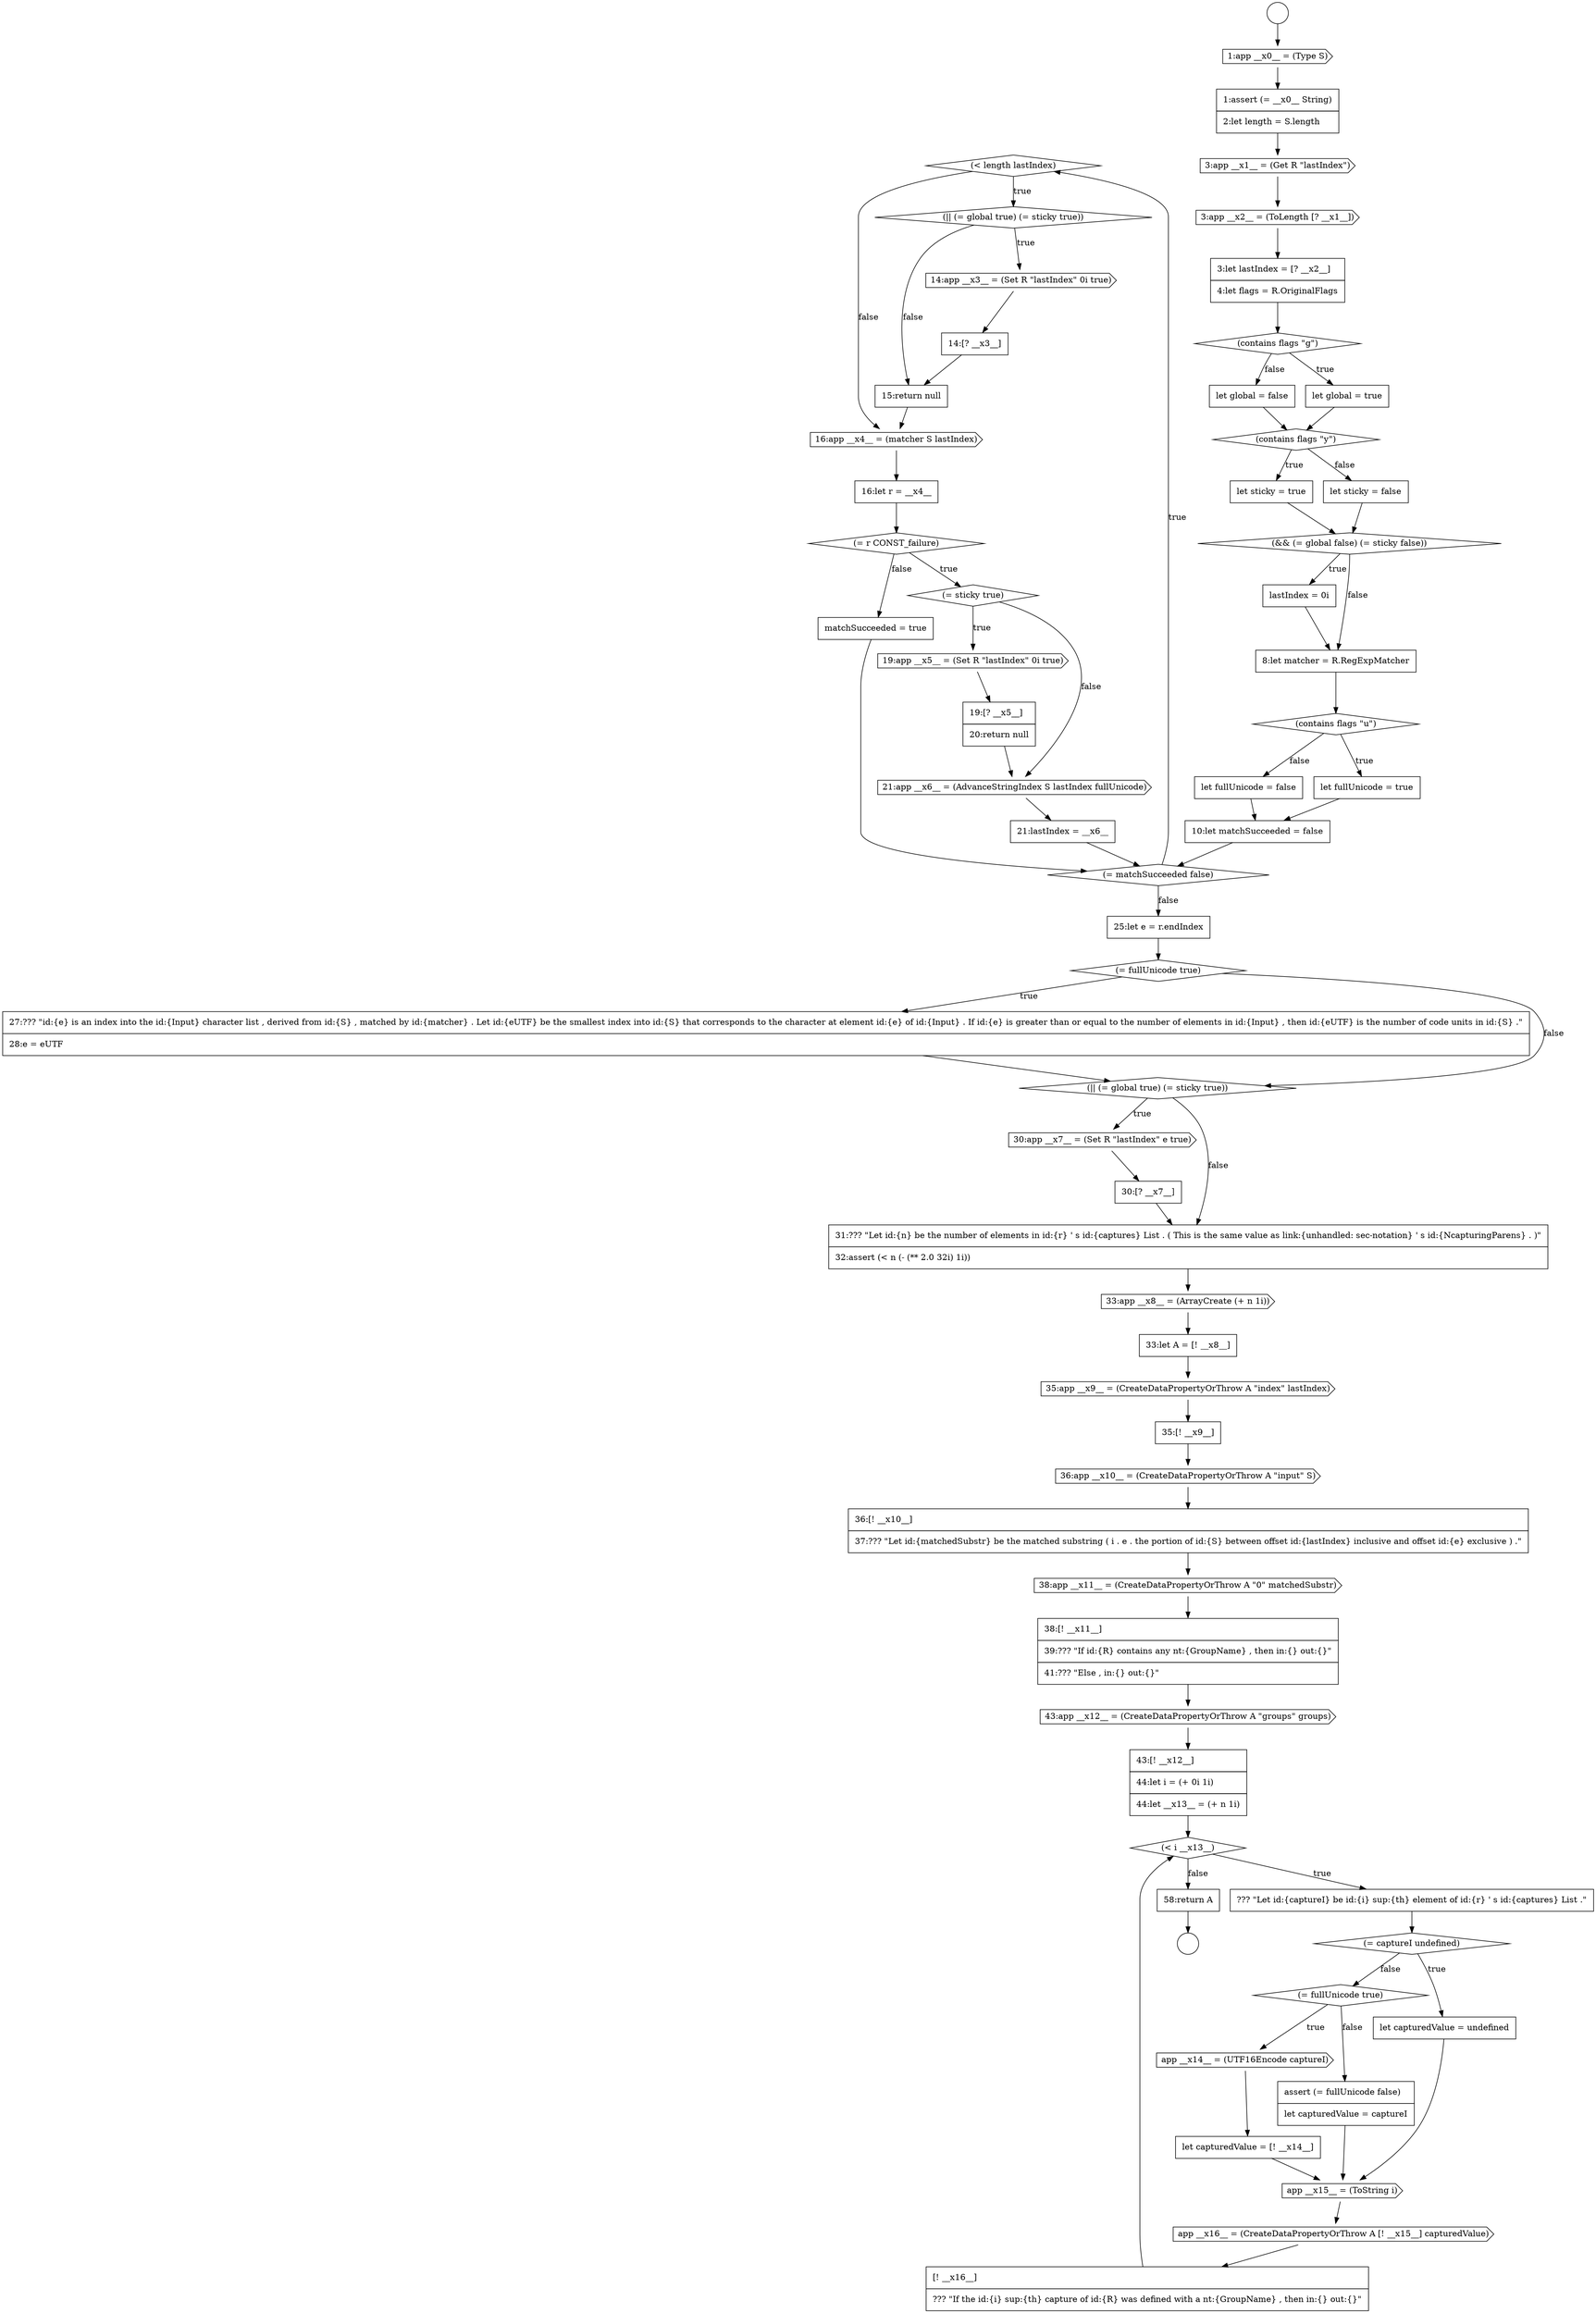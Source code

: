 digraph {
  node14709 [shape=diamond, label=<<font color="black">(&lt; length lastIndex)</font>> color="black" fillcolor="white" style=filled]
  node14716 [shape=diamond, label=<<font color="black">(= r CONST_failure)</font>> color="black" fillcolor="white" style=filled]
  node14751 [shape=none, margin=0, label=<<font color="black">
    <table border="0" cellborder="1" cellspacing="0" cellpadding="10">
      <tr><td align="left">58:return A</td></tr>
    </table>
  </font>> color="black" fillcolor="white" style=filled]
  node14697 [shape=none, margin=0, label=<<font color="black">
    <table border="0" cellborder="1" cellspacing="0" cellpadding="10">
      <tr><td align="left">let global = false</td></tr>
    </table>
  </font>> color="black" fillcolor="white" style=filled]
  node14733 [shape=none, margin=0, label=<<font color="black">
    <table border="0" cellborder="1" cellspacing="0" cellpadding="10">
      <tr><td align="left">35:[! __x9__]</td></tr>
    </table>
  </font>> color="black" fillcolor="white" style=filled]
  node14745 [shape=cds, label=<<font color="black">app __x14__ = (UTF16Encode captureI)</font>> color="black" fillcolor="white" style=filled]
  node14735 [shape=none, margin=0, label=<<font color="black">
    <table border="0" cellborder="1" cellspacing="0" cellpadding="10">
      <tr><td align="left">36:[! __x10__]</td></tr>
      <tr><td align="left">37:??? &quot;Let id:{matchedSubstr} be the matched substring ( i . e . the portion of id:{S} between offset id:{lastIndex} inclusive and offset id:{e} exclusive ) .&quot;</td></tr>
    </table>
  </font>> color="black" fillcolor="white" style=filled]
  node14725 [shape=none, margin=0, label=<<font color="black">
    <table border="0" cellborder="1" cellspacing="0" cellpadding="10">
      <tr><td align="left">27:??? &quot;id:{e} is an index into the id:{Input} character list , derived from id:{S} , matched by id:{matcher} . Let id:{eUTF} be the smallest index into id:{S} that corresponds to the character at element id:{e} of id:{Input} . If id:{e} is greater than or equal to the number of elements in id:{Input} , then id:{eUTF} is the number of code units in id:{S} .&quot;</td></tr>
      <tr><td align="left">28:e = eUTF</td></tr>
    </table>
  </font>> color="black" fillcolor="white" style=filled]
  node14719 [shape=none, margin=0, label=<<font color="black">
    <table border="0" cellborder="1" cellspacing="0" cellpadding="10">
      <tr><td align="left">19:[? __x5__]</td></tr>
      <tr><td align="left">20:return null</td></tr>
    </table>
  </font>> color="black" fillcolor="white" style=filled]
  node14744 [shape=diamond, label=<<font color="black">(= fullUnicode true)</font>> color="black" fillcolor="white" style=filled]
  node14739 [shape=none, margin=0, label=<<font color="black">
    <table border="0" cellborder="1" cellspacing="0" cellpadding="10">
      <tr><td align="left">43:[! __x12__]</td></tr>
      <tr><td align="left">44:let i = (+ 0i 1i)</td></tr>
      <tr><td align="left">44:let __x13__ = (+ n 1i)</td></tr>
    </table>
  </font>> color="black" fillcolor="white" style=filled]
  node14727 [shape=cds, label=<<font color="black">30:app __x7__ = (Set R &quot;lastIndex&quot; e true)</font>> color="black" fillcolor="white" style=filled]
  node14691 [shape=none, margin=0, label=<<font color="black">
    <table border="0" cellborder="1" cellspacing="0" cellpadding="10">
      <tr><td align="left">1:assert (= __x0__ String)</td></tr>
      <tr><td align="left">2:let length = S.length</td></tr>
    </table>
  </font>> color="black" fillcolor="white" style=filled]
  node14748 [shape=cds, label=<<font color="black">app __x15__ = (ToString i)</font>> color="black" fillcolor="white" style=filled]
  node14750 [shape=none, margin=0, label=<<font color="black">
    <table border="0" cellborder="1" cellspacing="0" cellpadding="10">
      <tr><td align="left">[! __x16__]</td></tr>
      <tr><td align="left">??? &quot;If the id:{i} sup:{th} capture of id:{R} was defined with a nt:{GroupName} , then in:{} out:{}&quot;</td></tr>
    </table>
  </font>> color="black" fillcolor="white" style=filled]
  node14729 [shape=none, margin=0, label=<<font color="black">
    <table border="0" cellborder="1" cellspacing="0" cellpadding="10">
      <tr><td align="left">31:??? &quot;Let id:{n} be the number of elements in id:{r} ' s id:{captures} List . ( This is the same value as link:{unhandled: sec-notation} ' s id:{NcapturingParens} . )&quot;</td></tr>
      <tr><td align="left">32:assert (&lt; n (- (** 2.0 32i) 1i))</td></tr>
    </table>
  </font>> color="black" fillcolor="white" style=filled]
  node14741 [shape=none, margin=0, label=<<font color="black">
    <table border="0" cellborder="1" cellspacing="0" cellpadding="10">
      <tr><td align="left">??? &quot;Let id:{captureI} be id:{i} sup:{th} element of id:{r} ' s id:{captures} List .&quot;</td></tr>
    </table>
  </font>> color="black" fillcolor="white" style=filled]
  node14694 [shape=none, margin=0, label=<<font color="black">
    <table border="0" cellborder="1" cellspacing="0" cellpadding="10">
      <tr><td align="left">3:let lastIndex = [? __x2__]</td></tr>
      <tr><td align="left">4:let flags = R.OriginalFlags</td></tr>
    </table>
  </font>> color="black" fillcolor="white" style=filled]
  node14726 [shape=diamond, label=<<font color="black">(|| (= global true) (= sticky true))</font>> color="black" fillcolor="white" style=filled]
  node14689 [shape=circle label=" " color="black" fillcolor="white" style=filled]
  node14737 [shape=none, margin=0, label=<<font color="black">
    <table border="0" cellborder="1" cellspacing="0" cellpadding="10">
      <tr><td align="left">38:[! __x11__]</td></tr>
      <tr><td align="left">39:??? &quot;If id:{R} contains any nt:{GroupName} , then in:{} out:{}&quot;</td></tr>
      <tr><td align="left">41:??? &quot;Else , in:{} out:{}&quot;</td></tr>
    </table>
  </font>> color="black" fillcolor="white" style=filled]
  node14701 [shape=diamond, label=<<font color="black">(&amp;&amp; (= global false) (= sticky false))</font>> color="black" fillcolor="white" style=filled]
  node14690 [shape=cds, label=<<font color="black">1:app __x0__ = (Type S)</font>> color="black" fillcolor="white" style=filled]
  node14718 [shape=cds, label=<<font color="black">19:app __x5__ = (Set R &quot;lastIndex&quot; 0i true)</font>> color="black" fillcolor="white" style=filled]
  node14722 [shape=none, margin=0, label=<<font color="black">
    <table border="0" cellborder="1" cellspacing="0" cellpadding="10">
      <tr><td align="left">matchSucceeded = true</td></tr>
    </table>
  </font>> color="black" fillcolor="white" style=filled]
  node14730 [shape=cds, label=<<font color="black">33:app __x8__ = (ArrayCreate (+ n 1i))</font>> color="black" fillcolor="white" style=filled]
  node14712 [shape=none, margin=0, label=<<font color="black">
    <table border="0" cellborder="1" cellspacing="0" cellpadding="10">
      <tr><td align="left">14:[? __x3__]</td></tr>
    </table>
  </font>> color="black" fillcolor="white" style=filled]
  node14698 [shape=diamond, label=<<font color="black">(contains flags &quot;y&quot;)</font>> color="black" fillcolor="white" style=filled]
  node14693 [shape=cds, label=<<font color="black">3:app __x2__ = (ToLength [? __x1__])</font>> color="black" fillcolor="white" style=filled]
  node14740 [shape=diamond, label=<<font color="black">(&lt; i __x13__)</font>> color="black" fillcolor="white" style=filled]
  node14721 [shape=none, margin=0, label=<<font color="black">
    <table border="0" cellborder="1" cellspacing="0" cellpadding="10">
      <tr><td align="left">21:lastIndex = __x6__</td></tr>
    </table>
  </font>> color="black" fillcolor="white" style=filled]
  node14734 [shape=cds, label=<<font color="black">36:app __x10__ = (CreateDataPropertyOrThrow A &quot;input&quot; S)</font>> color="black" fillcolor="white" style=filled]
  node14713 [shape=none, margin=0, label=<<font color="black">
    <table border="0" cellborder="1" cellspacing="0" cellpadding="10">
      <tr><td align="left">15:return null</td></tr>
    </table>
  </font>> color="black" fillcolor="white" style=filled]
  node14708 [shape=diamond, label=<<font color="black">(= matchSucceeded false)</font>> color="black" fillcolor="white" style=filled]
  node14702 [shape=none, margin=0, label=<<font color="black">
    <table border="0" cellborder="1" cellspacing="0" cellpadding="10">
      <tr><td align="left">lastIndex = 0i</td></tr>
    </table>
  </font>> color="black" fillcolor="white" style=filled]
  node14746 [shape=none, margin=0, label=<<font color="black">
    <table border="0" cellborder="1" cellspacing="0" cellpadding="10">
      <tr><td align="left">let capturedValue = [! __x14__]</td></tr>
    </table>
  </font>> color="black" fillcolor="white" style=filled]
  node14714 [shape=cds, label=<<font color="black">16:app __x4__ = (matcher S lastIndex)</font>> color="black" fillcolor="white" style=filled]
  node14731 [shape=none, margin=0, label=<<font color="black">
    <table border="0" cellborder="1" cellspacing="0" cellpadding="10">
      <tr><td align="left">33:let A = [! __x8__]</td></tr>
    </table>
  </font>> color="black" fillcolor="white" style=filled]
  node14743 [shape=none, margin=0, label=<<font color="black">
    <table border="0" cellborder="1" cellspacing="0" cellpadding="10">
      <tr><td align="left">let capturedValue = undefined</td></tr>
    </table>
  </font>> color="black" fillcolor="white" style=filled]
  node14696 [shape=none, margin=0, label=<<font color="black">
    <table border="0" cellborder="1" cellspacing="0" cellpadding="10">
      <tr><td align="left">let global = true</td></tr>
    </table>
  </font>> color="black" fillcolor="white" style=filled]
  node14711 [shape=cds, label=<<font color="black">14:app __x3__ = (Set R &quot;lastIndex&quot; 0i true)</font>> color="black" fillcolor="white" style=filled]
  node14736 [shape=cds, label=<<font color="black">38:app __x11__ = (CreateDataPropertyOrThrow A &quot;0&quot; matchedSubstr)</font>> color="black" fillcolor="white" style=filled]
  node14699 [shape=none, margin=0, label=<<font color="black">
    <table border="0" cellborder="1" cellspacing="0" cellpadding="10">
      <tr><td align="left">let sticky = true</td></tr>
    </table>
  </font>> color="black" fillcolor="white" style=filled]
  node14706 [shape=none, margin=0, label=<<font color="black">
    <table border="0" cellborder="1" cellspacing="0" cellpadding="10">
      <tr><td align="left">let fullUnicode = false</td></tr>
    </table>
  </font>> color="black" fillcolor="white" style=filled]
  node14724 [shape=diamond, label=<<font color="black">(= fullUnicode true)</font>> color="black" fillcolor="white" style=filled]
  node14688 [shape=circle label=" " color="black" fillcolor="white" style=filled]
  node14720 [shape=cds, label=<<font color="black">21:app __x6__ = (AdvanceStringIndex S lastIndex fullUnicode)</font>> color="black" fillcolor="white" style=filled]
  node14703 [shape=none, margin=0, label=<<font color="black">
    <table border="0" cellborder="1" cellspacing="0" cellpadding="10">
      <tr><td align="left">8:let matcher = R.RegExpMatcher</td></tr>
    </table>
  </font>> color="black" fillcolor="white" style=filled]
  node14692 [shape=cds, label=<<font color="black">3:app __x1__ = (Get R &quot;lastIndex&quot;)</font>> color="black" fillcolor="white" style=filled]
  node14728 [shape=none, margin=0, label=<<font color="black">
    <table border="0" cellborder="1" cellspacing="0" cellpadding="10">
      <tr><td align="left">30:[? __x7__]</td></tr>
    </table>
  </font>> color="black" fillcolor="white" style=filled]
  node14707 [shape=none, margin=0, label=<<font color="black">
    <table border="0" cellborder="1" cellspacing="0" cellpadding="10">
      <tr><td align="left">10:let matchSucceeded = false</td></tr>
    </table>
  </font>> color="black" fillcolor="white" style=filled]
  node14747 [shape=none, margin=0, label=<<font color="black">
    <table border="0" cellborder="1" cellspacing="0" cellpadding="10">
      <tr><td align="left">assert (= fullUnicode false)</td></tr>
      <tr><td align="left">let capturedValue = captureI</td></tr>
    </table>
  </font>> color="black" fillcolor="white" style=filled]
  node14749 [shape=cds, label=<<font color="black">app __x16__ = (CreateDataPropertyOrThrow A [! __x15__] capturedValue)</font>> color="black" fillcolor="white" style=filled]
  node14732 [shape=cds, label=<<font color="black">35:app __x9__ = (CreateDataPropertyOrThrow A &quot;index&quot; lastIndex)</font>> color="black" fillcolor="white" style=filled]
  node14710 [shape=diamond, label=<<font color="black">(|| (= global true) (= sticky true))</font>> color="black" fillcolor="white" style=filled]
  node14695 [shape=diamond, label=<<font color="black">(contains flags &quot;g&quot;)</font>> color="black" fillcolor="white" style=filled]
  node14742 [shape=diamond, label=<<font color="black">(= captureI undefined)</font>> color="black" fillcolor="white" style=filled]
  node14705 [shape=none, margin=0, label=<<font color="black">
    <table border="0" cellborder="1" cellspacing="0" cellpadding="10">
      <tr><td align="left">let fullUnicode = true</td></tr>
    </table>
  </font>> color="black" fillcolor="white" style=filled]
  node14715 [shape=none, margin=0, label=<<font color="black">
    <table border="0" cellborder="1" cellspacing="0" cellpadding="10">
      <tr><td align="left">16:let r = __x4__</td></tr>
    </table>
  </font>> color="black" fillcolor="white" style=filled]
  node14700 [shape=none, margin=0, label=<<font color="black">
    <table border="0" cellborder="1" cellspacing="0" cellpadding="10">
      <tr><td align="left">let sticky = false</td></tr>
    </table>
  </font>> color="black" fillcolor="white" style=filled]
  node14738 [shape=cds, label=<<font color="black">43:app __x12__ = (CreateDataPropertyOrThrow A &quot;groups&quot; groups)</font>> color="black" fillcolor="white" style=filled]
  node14723 [shape=none, margin=0, label=<<font color="black">
    <table border="0" cellborder="1" cellspacing="0" cellpadding="10">
      <tr><td align="left">25:let e = r.endIndex</td></tr>
    </table>
  </font>> color="black" fillcolor="white" style=filled]
  node14704 [shape=diamond, label=<<font color="black">(contains flags &quot;u&quot;)</font>> color="black" fillcolor="white" style=filled]
  node14717 [shape=diamond, label=<<font color="black">(= sticky true)</font>> color="black" fillcolor="white" style=filled]
  node14724 -> node14725 [label=<<font color="black">true</font>> color="black"]
  node14724 -> node14726 [label=<<font color="black">false</font>> color="black"]
  node14733 -> node14734 [ color="black"]
  node14693 -> node14694 [ color="black"]
  node14747 -> node14748 [ color="black"]
  node14715 -> node14716 [ color="black"]
  node14704 -> node14705 [label=<<font color="black">true</font>> color="black"]
  node14704 -> node14706 [label=<<font color="black">false</font>> color="black"]
  node14740 -> node14741 [label=<<font color="black">true</font>> color="black"]
  node14740 -> node14751 [label=<<font color="black">false</font>> color="black"]
  node14737 -> node14738 [ color="black"]
  node14744 -> node14745 [label=<<font color="black">true</font>> color="black"]
  node14744 -> node14747 [label=<<font color="black">false</font>> color="black"]
  node14700 -> node14701 [ color="black"]
  node14736 -> node14737 [ color="black"]
  node14731 -> node14732 [ color="black"]
  node14745 -> node14746 [ color="black"]
  node14702 -> node14703 [ color="black"]
  node14728 -> node14729 [ color="black"]
  node14719 -> node14720 [ color="black"]
  node14717 -> node14718 [label=<<font color="black">true</font>> color="black"]
  node14717 -> node14720 [label=<<font color="black">false</font>> color="black"]
  node14723 -> node14724 [ color="black"]
  node14732 -> node14733 [ color="black"]
  node14746 -> node14748 [ color="black"]
  node14705 -> node14707 [ color="black"]
  node14749 -> node14750 [ color="black"]
  node14714 -> node14715 [ color="black"]
  node14703 -> node14704 [ color="black"]
  node14750 -> node14740 [ color="black"]
  node14692 -> node14693 [ color="black"]
  node14701 -> node14702 [label=<<font color="black">true</font>> color="black"]
  node14701 -> node14703 [label=<<font color="black">false</font>> color="black"]
  node14721 -> node14708 [ color="black"]
  node14710 -> node14711 [label=<<font color="black">true</font>> color="black"]
  node14710 -> node14713 [label=<<font color="black">false</font>> color="black"]
  node14718 -> node14719 [ color="black"]
  node14696 -> node14698 [ color="black"]
  node14709 -> node14710 [label=<<font color="black">true</font>> color="black"]
  node14709 -> node14714 [label=<<font color="black">false</font>> color="black"]
  node14730 -> node14731 [ color="black"]
  node14734 -> node14735 [ color="black"]
  node14690 -> node14691 [ color="black"]
  node14713 -> node14714 [ color="black"]
  node14711 -> node14712 [ color="black"]
  node14697 -> node14698 [ color="black"]
  node14706 -> node14707 [ color="black"]
  node14738 -> node14739 [ color="black"]
  node14742 -> node14743 [label=<<font color="black">true</font>> color="black"]
  node14742 -> node14744 [label=<<font color="black">false</font>> color="black"]
  node14735 -> node14736 [ color="black"]
  node14716 -> node14717 [label=<<font color="black">true</font>> color="black"]
  node14716 -> node14722 [label=<<font color="black">false</font>> color="black"]
  node14720 -> node14721 [ color="black"]
  node14751 -> node14689 [ color="black"]
  node14722 -> node14708 [ color="black"]
  node14699 -> node14701 [ color="black"]
  node14698 -> node14699 [label=<<font color="black">true</font>> color="black"]
  node14698 -> node14700 [label=<<font color="black">false</font>> color="black"]
  node14691 -> node14692 [ color="black"]
  node14688 -> node14690 [ color="black"]
  node14739 -> node14740 [ color="black"]
  node14694 -> node14695 [ color="black"]
  node14743 -> node14748 [ color="black"]
  node14729 -> node14730 [ color="black"]
  node14695 -> node14696 [label=<<font color="black">true</font>> color="black"]
  node14695 -> node14697 [label=<<font color="black">false</font>> color="black"]
  node14727 -> node14728 [ color="black"]
  node14725 -> node14726 [ color="black"]
  node14712 -> node14713 [ color="black"]
  node14707 -> node14708 [ color="black"]
  node14741 -> node14742 [ color="black"]
  node14726 -> node14727 [label=<<font color="black">true</font>> color="black"]
  node14726 -> node14729 [label=<<font color="black">false</font>> color="black"]
  node14708 -> node14709 [label=<<font color="black">true</font>> color="black"]
  node14708 -> node14723 [label=<<font color="black">false</font>> color="black"]
  node14748 -> node14749 [ color="black"]
}
